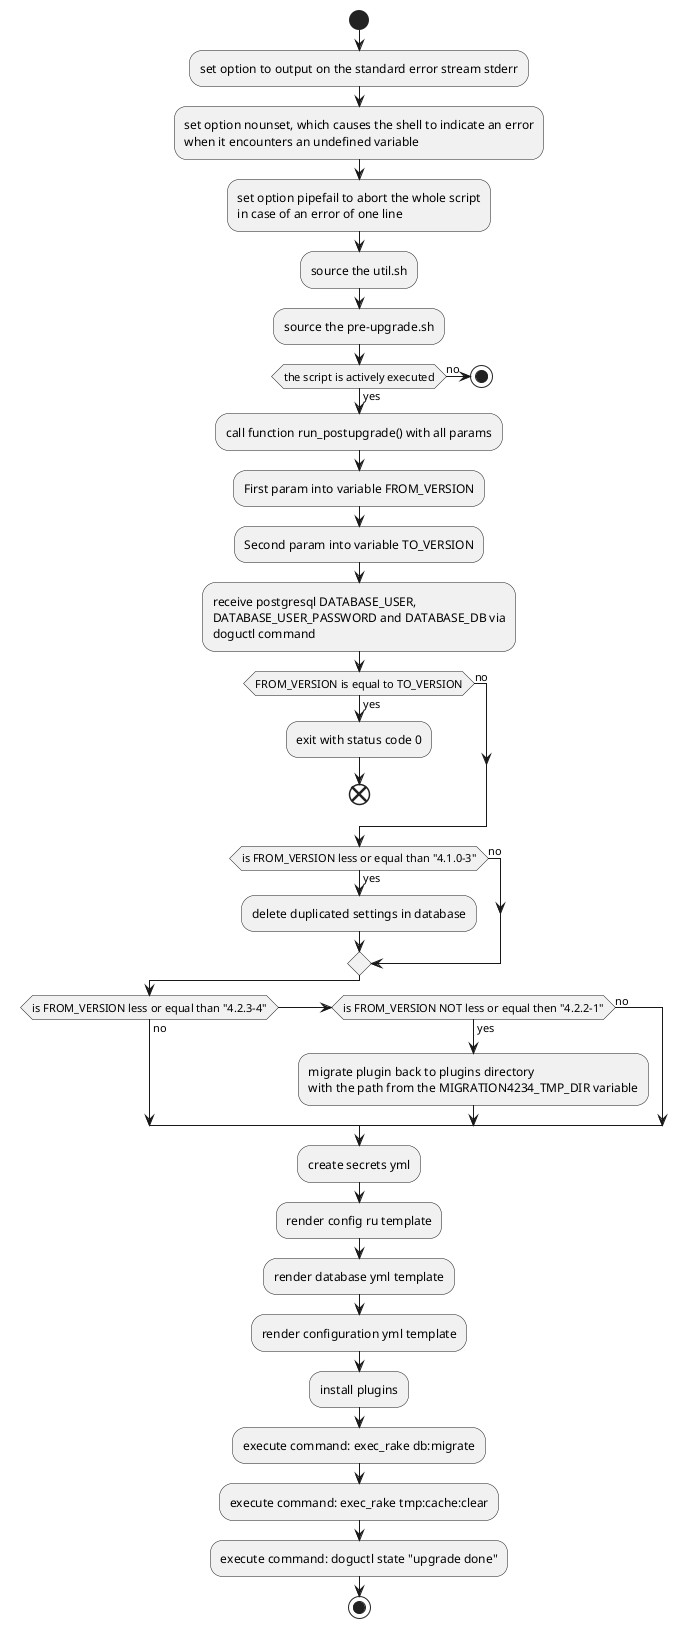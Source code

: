 @startuml

start

:set option to output on the standard error stream stderr;
:set option nounset, which causes the shell to indicate an error
when it encounters an undefined variable;
:set option pipefail to abort the whole script
in case of an error of one line;

:source the util.sh;
:source the pre-upgrade.sh;

if (the script is actively executed) then (yes)
:call function run_postupgrade() with all params;
else (no)
 stop
endif

:First param into variable FROM_VERSION;
:Second param into variable TO_VERSION;

:receive postgresql DATABASE_USER,
DATABASE_USER_PASSWORD and DATABASE_DB via
doguctl command;


if (FROM_VERSION is equal to TO_VERSION) then (yes)
:exit with status code 0;
end
else (no)
endif

if (is FROM_VERSION less or equal than "4.1.0-3") then (yes)
:delete duplicated settings in database;
else (no)
endif

if (is FROM_VERSION less or equal than "4.2.3-4") then (no)
    elseif (is FROM_VERSION NOT less or equal then "4.2.2-1") then (yes)
        :migrate plugin back to plugins directory
        with the path from the MIGRATION4234_TMP_DIR variable;
    else (no)

endif

:create secrets yml;

:render config ru template;

:render database yml template;

:render configuration yml template;

:install plugins;

:execute command: exec_rake db:migrate;

:execute command: exec_rake tmp:cache:clear;

:execute command: doguctl state "upgrade done";

stop

@enduml
